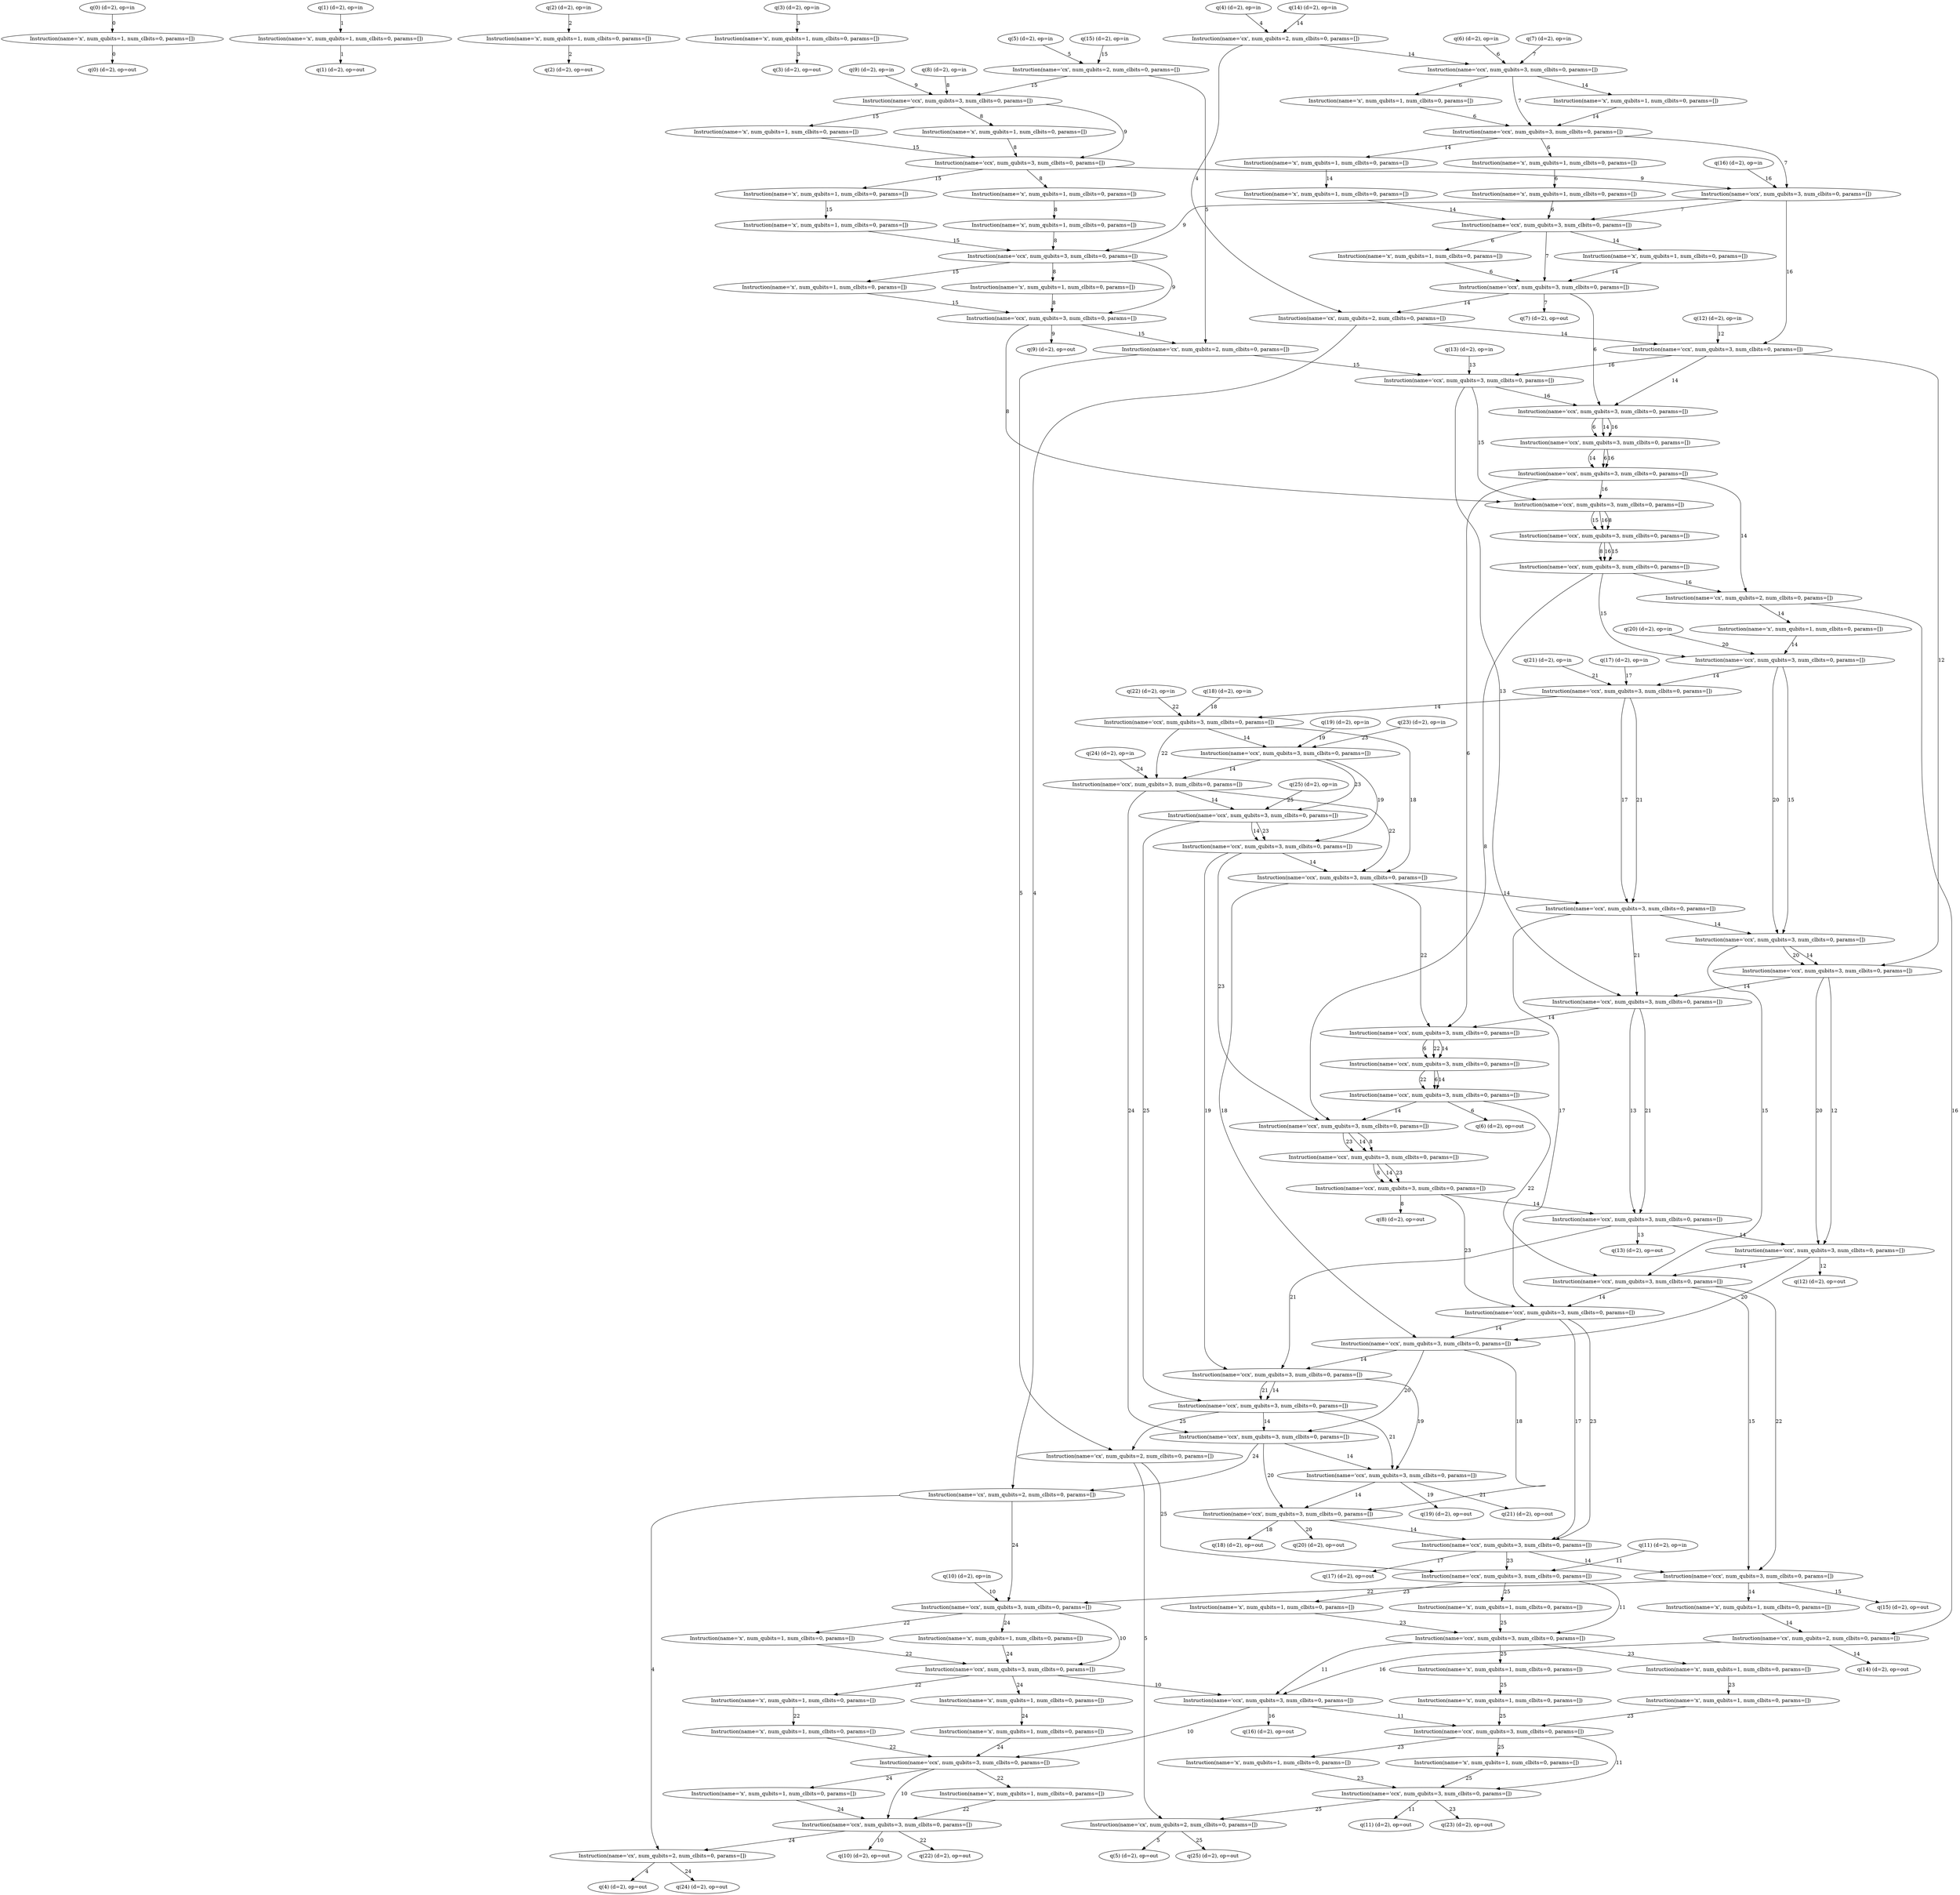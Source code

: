 digraph G {
0 [label="q(0) (d=2), op=in", qubits="0", matrix="None", ancilla=false];
1 [label="q(1) (d=2), op=in", qubits="1", matrix="None", ancilla=false];
2 [label="q(2) (d=2), op=in", qubits="2", matrix="None", ancilla=false];
3 [label="q(3) (d=2), op=in", qubits="3", matrix="None", ancilla=false];
4 [label="q(4) (d=2), op=in", qubits="4", matrix="None", ancilla=false];
5 [label="q(5) (d=2), op=in", qubits="5", matrix="None", ancilla=false];
6 [label="q(6) (d=2), op=in", qubits="6", matrix="None", ancilla=true];
7 [label="q(7) (d=2), op=in", qubits="7", matrix="None", ancilla=false];
8 [label="q(8) (d=2), op=in", qubits="8", matrix="None", ancilla=true];
9 [label="q(9) (d=2), op=in", qubits="9", matrix="None", ancilla=false];
10 [label="q(10) (d=2), op=in", qubits="10", matrix="None", ancilla=false];
11 [label="q(11) (d=2), op=in", qubits="11", matrix="None", ancilla=false];
12 [label="q(12) (d=2), op=in", qubits="12", matrix="None", ancilla=true];
13 [label="q(13) (d=2), op=in", qubits="13", matrix="None", ancilla=true];
14 [label="q(14) (d=2), op=in", qubits="14", matrix="None", ancilla=true];
15 [label="q(15) (d=2), op=in", qubits="15", matrix="None", ancilla=true];
16 [label="q(16) (d=2), op=in", qubits="16", matrix="None", ancilla=true];
17 [label="q(17) (d=2), op=in", qubits="17", matrix="None", ancilla=true];
18 [label="q(18) (d=2), op=in", qubits="18", matrix="None", ancilla=true];
19 [label="q(19) (d=2), op=in", qubits="19", matrix="None", ancilla=true];
20 [label="q(20) (d=2), op=in", qubits="20", matrix="None", ancilla=true];
21 [label="q(21) (d=2), op=in", qubits="21", matrix="None", ancilla=true];
22 [label="q(22) (d=2), op=in", qubits="22", matrix="None", ancilla=true];
23 [label="q(23) (d=2), op=in", qubits="23", matrix="None", ancilla=true];
24 [label="q(24) (d=2), op=in", qubits="24", matrix="None", ancilla=true];
25 [label="q(25) (d=2), op=in", qubits="25", matrix="None", ancilla=true];
26 [label="Instruction(name='x', num_qubits=1, num_clbits=0, params=[])", qubits="0", matrix="[[0, 1], [1, 0]]"];
27 [label="Instruction(name='x', num_qubits=1, num_clbits=0, params=[])", qubits="1", matrix="[[0, 1], [1, 0]]"];
28 [label="Instruction(name='x', num_qubits=1, num_clbits=0, params=[])", qubits="2", matrix="[[0, 1], [1, 0]]"];
29 [label="Instruction(name='x', num_qubits=1, num_clbits=0, params=[])", qubits="3", matrix="[[0, 1], [1, 0]]"];
30 [label="Instruction(name='cx', num_qubits=2, num_clbits=0, params=[])", qubits="4,14", matrix="[[0, 1], [1, 0]]"];
31 [label="Instruction(name='ccx', num_qubits=3, num_clbits=0, params=[])", qubits="14,6,7", matrix="[[0, 1], [1, 0]]"];
32 [label="Instruction(name='x', num_qubits=1, num_clbits=0, params=[])", qubits="14", matrix="[[0, 1], [1, 0]]"];
33 [label="Instruction(name='x', num_qubits=1, num_clbits=0, params=[])", qubits="6", matrix="[[0, 1], [1, 0]]"];
34 [label="Instruction(name='ccx', num_qubits=3, num_clbits=0, params=[])", qubits="14,6,7", matrix="[[0, 1], [1, 0]]"];
35 [label="Instruction(name='x', num_qubits=1, num_clbits=0, params=[])", qubits="14", matrix="[[0, 1], [1, 0]]"];
36 [label="Instruction(name='x', num_qubits=1, num_clbits=0, params=[])", qubits="14", matrix="[[0, 1], [1, 0]]"];
37 [label="Instruction(name='x', num_qubits=1, num_clbits=0, params=[])", qubits="6", matrix="[[0, 1], [1, 0]]"];
38 [label="Instruction(name='x', num_qubits=1, num_clbits=0, params=[])", qubits="6", matrix="[[0, 1], [1, 0]]"];
39 [label="Instruction(name='cx', num_qubits=2, num_clbits=0, params=[])", qubits="5,15", matrix="[[0, 1], [1, 0]]"];
40 [label="Instruction(name='ccx', num_qubits=3, num_clbits=0, params=[])", qubits="15,8,9", matrix="[[0, 1], [1, 0]]"];
41 [label="Instruction(name='x', num_qubits=1, num_clbits=0, params=[])", qubits="15", matrix="[[0, 1], [1, 0]]"];
42 [label="Instruction(name='x', num_qubits=1, num_clbits=0, params=[])", qubits="8", matrix="[[0, 1], [1, 0]]"];
43 [label="Instruction(name='ccx', num_qubits=3, num_clbits=0, params=[])", qubits="15,8,9", matrix="[[0, 1], [1, 0]]"];
44 [label="Instruction(name='x', num_qubits=1, num_clbits=0, params=[])", qubits="15", matrix="[[0, 1], [1, 0]]"];
45 [label="Instruction(name='x', num_qubits=1, num_clbits=0, params=[])", qubits="15", matrix="[[0, 1], [1, 0]]"];
46 [label="Instruction(name='x', num_qubits=1, num_clbits=0, params=[])", qubits="8", matrix="[[0, 1], [1, 0]]"];
47 [label="Instruction(name='x', num_qubits=1, num_clbits=0, params=[])", qubits="8", matrix="[[0, 1], [1, 0]]"];
48 [label="Instruction(name='ccx', num_qubits=3, num_clbits=0, params=[])", qubits="7,9,16", matrix="[[0, 1], [1, 0]]"];
49 [label="Instruction(name='ccx', num_qubits=3, num_clbits=0, params=[])", qubits="14,6,7", matrix="[[0, 1], [1, 0]]"];
50 [label="Instruction(name='x', num_qubits=1, num_clbits=0, params=[])", qubits="14", matrix="[[0, 1], [1, 0]]"];
51 [label="Instruction(name='ccx', num_qubits=3, num_clbits=0, params=[])", qubits="15,8,9", matrix="[[0, 1], [1, 0]]"];
52 [label="Instruction(name='x', num_qubits=1, num_clbits=0, params=[])", qubits="15", matrix="[[0, 1], [1, 0]]"];
53 [label="Instruction(name='x', num_qubits=1, num_clbits=0, params=[])", qubits="6", matrix="[[0, 1], [1, 0]]"];
54 [label="Instruction(name='ccx', num_qubits=3, num_clbits=0, params=[])", qubits="14,6,7", matrix="[[0, 1], [1, 0]]"];
55 [label="Instruction(name='cx', num_qubits=2, num_clbits=0, params=[])", qubits="4,14", matrix="[[0, 1], [1, 0]]"];
56 [label="Instruction(name='ccx', num_qubits=3, num_clbits=0, params=[])", qubits="16,12,14", matrix="[[0, 1], [1, 0]]"];
57 [label="Instruction(name='x', num_qubits=1, num_clbits=0, params=[])", qubits="8", matrix="[[0, 1], [1, 0]]"];
58 [label="Instruction(name='ccx', num_qubits=3, num_clbits=0, params=[])", qubits="15,8,9", matrix="[[0, 1], [1, 0]]"];
59 [label="Instruction(name='cx', num_qubits=2, num_clbits=0, params=[])", qubits="5,15", matrix="[[0, 1], [1, 0]]"];
60 [label="Instruction(name='ccx', num_qubits=3, num_clbits=0, params=[])", qubits="16,13,15", matrix="[[0, 1], [1, 0]]"];
61 [label="Instruction(name='ccx', num_qubits=3, num_clbits=0, params=[])", qubits="16,14,6", matrix="[[0, 1], [1, 0]]"];
62 [label="Instruction(name='ccx', num_qubits=3, num_clbits=0, params=[])", qubits="16,6,14", matrix="[[0, 1], [1, 0]]"];
63 [label="Instruction(name='ccx', num_qubits=3, num_clbits=0, params=[])", qubits="16,14,6", matrix="[[0, 1], [1, 0]]"];
64 [label="Instruction(name='ccx', num_qubits=3, num_clbits=0, params=[])", qubits="16,15,8", matrix="[[0, 1], [1, 0]]"];
65 [label="Instruction(name='ccx', num_qubits=3, num_clbits=0, params=[])", qubits="16,8,15", matrix="[[0, 1], [1, 0]]"];
66 [label="Instruction(name='ccx', num_qubits=3, num_clbits=0, params=[])", qubits="16,15,8", matrix="[[0, 1], [1, 0]]"];
67 [label="Instruction(name='cx', num_qubits=2, num_clbits=0, params=[])", qubits="16,14", matrix="[[0, 1], [1, 0]]"];
68 [label="Instruction(name='x', num_qubits=1, num_clbits=0, params=[])", qubits="14", matrix="[[0, 1], [1, 0]]"];
69 [label="Instruction(name='ccx', num_qubits=3, num_clbits=0, params=[])", qubits="14,15,20", matrix="[[0, 1], [1, 0]]"];
70 [label="Instruction(name='ccx', num_qubits=3, num_clbits=0, params=[])", qubits="14,17,21", matrix="[[0, 1], [1, 0]]"];
71 [label="Instruction(name='ccx', num_qubits=3, num_clbits=0, params=[])", qubits="14,18,22", matrix="[[0, 1], [1, 0]]"];
72 [label="Instruction(name='ccx', num_qubits=3, num_clbits=0, params=[])", qubits="14,19,23", matrix="[[0, 1], [1, 0]]"];
73 [label="Instruction(name='ccx', num_qubits=3, num_clbits=0, params=[])", qubits="14,22,24", matrix="[[0, 1], [1, 0]]"];
74 [label="Instruction(name='ccx', num_qubits=3, num_clbits=0, params=[])", qubits="14,23,25", matrix="[[0, 1], [1, 0]]"];
75 [label="Instruction(name='ccx', num_qubits=3, num_clbits=0, params=[])", qubits="14,19,23", matrix="[[0, 1], [1, 0]]"];
76 [label="Instruction(name='ccx', num_qubits=3, num_clbits=0, params=[])", qubits="14,18,22", matrix="[[0, 1], [1, 0]]"];
77 [label="Instruction(name='ccx', num_qubits=3, num_clbits=0, params=[])", qubits="14,17,21", matrix="[[0, 1], [1, 0]]"];
78 [label="Instruction(name='ccx', num_qubits=3, num_clbits=0, params=[])", qubits="14,15,20", matrix="[[0, 1], [1, 0]]"];
79 [label="Instruction(name='ccx', num_qubits=3, num_clbits=0, params=[])", qubits="14,12,20", matrix="[[0, 1], [1, 0]]"];
80 [label="Instruction(name='ccx', num_qubits=3, num_clbits=0, params=[])", qubits="14,13,21", matrix="[[0, 1], [1, 0]]"];
81 [label="Instruction(name='ccx', num_qubits=3, num_clbits=0, params=[])", qubits="14,22,6", matrix="[[0, 1], [1, 0]]"];
82 [label="Instruction(name='ccx', num_qubits=3, num_clbits=0, params=[])", qubits="14,6,22", matrix="[[0, 1], [1, 0]]"];
83 [label="Instruction(name='ccx', num_qubits=3, num_clbits=0, params=[])", qubits="14,22,6", matrix="[[0, 1], [1, 0]]"];
84 [label="Instruction(name='ccx', num_qubits=3, num_clbits=0, params=[])", qubits="14,23,8", matrix="[[0, 1], [1, 0]]"];
85 [label="Instruction(name='ccx', num_qubits=3, num_clbits=0, params=[])", qubits="14,8,23", matrix="[[0, 1], [1, 0]]"];
86 [label="Instruction(name='ccx', num_qubits=3, num_clbits=0, params=[])", qubits="14,23,8", matrix="[[0, 1], [1, 0]]"];
87 [label="Instruction(name='ccx', num_qubits=3, num_clbits=0, params=[])", qubits="14,13,21", matrix="[[0, 1], [1, 0]]"];
88 [label="Instruction(name='ccx', num_qubits=3, num_clbits=0, params=[])", qubits="14,12,20", matrix="[[0, 1], [1, 0]]"];
89 [label="Instruction(name='ccx', num_qubits=3, num_clbits=0, params=[])", qubits="14,15,22", matrix="[[0, 1], [1, 0]]"];
90 [label="Instruction(name='ccx', num_qubits=3, num_clbits=0, params=[])", qubits="14,17,23", matrix="[[0, 1], [1, 0]]"];
91 [label="Instruction(name='ccx', num_qubits=3, num_clbits=0, params=[])", qubits="14,18,20", matrix="[[0, 1], [1, 0]]"];
92 [label="Instruction(name='ccx', num_qubits=3, num_clbits=0, params=[])", qubits="14,19,21", matrix="[[0, 1], [1, 0]]"];
93 [label="Instruction(name='ccx', num_qubits=3, num_clbits=0, params=[])", qubits="14,21,25", matrix="[[0, 1], [1, 0]]"];
94 [label="Instruction(name='ccx', num_qubits=3, num_clbits=0, params=[])", qubits="14,20,24", matrix="[[0, 1], [1, 0]]"];
95 [label="Instruction(name='ccx', num_qubits=3, num_clbits=0, params=[])", qubits="14,19,21", matrix="[[0, 1], [1, 0]]"];
96 [label="Instruction(name='ccx', num_qubits=3, num_clbits=0, params=[])", qubits="14,18,20", matrix="[[0, 1], [1, 0]]"];
97 [label="Instruction(name='ccx', num_qubits=3, num_clbits=0, params=[])", qubits="14,17,23", matrix="[[0, 1], [1, 0]]"];
98 [label="Instruction(name='ccx', num_qubits=3, num_clbits=0, params=[])", qubits="14,15,22", matrix="[[0, 1], [1, 0]]"];
99 [label="Instruction(name='x', num_qubits=1, num_clbits=0, params=[])", qubits="14", matrix="[[0, 1], [1, 0]]"];
100 [label="Instruction(name='cx', num_qubits=2, num_clbits=0, params=[])", qubits="16,14", matrix="[[0, 1], [1, 0]]"];
101 [label="Instruction(name='cx', num_qubits=2, num_clbits=0, params=[])", qubits="4,24", matrix="[[0, 1], [1, 0]]"];
102 [label="Instruction(name='ccx', num_qubits=3, num_clbits=0, params=[])", qubits="24,22,10", matrix="[[0, 1], [1, 0]]"];
103 [label="Instruction(name='x', num_qubits=1, num_clbits=0, params=[])", qubits="22", matrix="[[0, 1], [1, 0]]"];
104 [label="Instruction(name='x', num_qubits=1, num_clbits=0, params=[])", qubits="24", matrix="[[0, 1], [1, 0]]"];
105 [label="Instruction(name='ccx', num_qubits=3, num_clbits=0, params=[])", qubits="24,22,10", matrix="[[0, 1], [1, 0]]"];
106 [label="Instruction(name='x', num_qubits=1, num_clbits=0, params=[])", qubits="22", matrix="[[0, 1], [1, 0]]"];
107 [label="Instruction(name='x', num_qubits=1, num_clbits=0, params=[])", qubits="22", matrix="[[0, 1], [1, 0]]"];
108 [label="Instruction(name='x', num_qubits=1, num_clbits=0, params=[])", qubits="24", matrix="[[0, 1], [1, 0]]"];
109 [label="Instruction(name='x', num_qubits=1, num_clbits=0, params=[])", qubits="24", matrix="[[0, 1], [1, 0]]"];
110 [label="Instruction(name='cx', num_qubits=2, num_clbits=0, params=[])", qubits="5,25", matrix="[[0, 1], [1, 0]]"];
111 [label="Instruction(name='ccx', num_qubits=3, num_clbits=0, params=[])", qubits="25,23,11", matrix="[[0, 1], [1, 0]]"];
112 [label="Instruction(name='x', num_qubits=1, num_clbits=0, params=[])", qubits="23", matrix="[[0, 1], [1, 0]]"];
113 [label="Instruction(name='x', num_qubits=1, num_clbits=0, params=[])", qubits="25", matrix="[[0, 1], [1, 0]]"];
114 [label="Instruction(name='ccx', num_qubits=3, num_clbits=0, params=[])", qubits="25,23,11", matrix="[[0, 1], [1, 0]]"];
115 [label="Instruction(name='ccx', num_qubits=3, num_clbits=0, params=[])", qubits="10,11,16", matrix="[[0, 1], [1, 0]]"];
116 [label="Instruction(name='x', num_qubits=1, num_clbits=0, params=[])", qubits="23", matrix="[[0, 1], [1, 0]]"];
117 [label="Instruction(name='x', num_qubits=1, num_clbits=0, params=[])", qubits="23", matrix="[[0, 1], [1, 0]]"];
118 [label="Instruction(name='ccx', num_qubits=3, num_clbits=0, params=[])", qubits="24,22,10", matrix="[[0, 1], [1, 0]]"];
119 [label="Instruction(name='x', num_qubits=1, num_clbits=0, params=[])", qubits="22", matrix="[[0, 1], [1, 0]]"];
120 [label="Instruction(name='x', num_qubits=1, num_clbits=0, params=[])", qubits="24", matrix="[[0, 1], [1, 0]]"];
121 [label="Instruction(name='ccx', num_qubits=3, num_clbits=0, params=[])", qubits="24,22,10", matrix="[[0, 1], [1, 0]]"];
122 [label="Instruction(name='x', num_qubits=1, num_clbits=0, params=[])", qubits="25", matrix="[[0, 1], [1, 0]]"];
123 [label="Instruction(name='x', num_qubits=1, num_clbits=0, params=[])", qubits="25", matrix="[[0, 1], [1, 0]]"];
124 [label="Instruction(name='ccx', num_qubits=3, num_clbits=0, params=[])", qubits="25,23,11", matrix="[[0, 1], [1, 0]]"];
125 [label="Instruction(name='x', num_qubits=1, num_clbits=0, params=[])", qubits="23", matrix="[[0, 1], [1, 0]]"];
126 [label="Instruction(name='x', num_qubits=1, num_clbits=0, params=[])", qubits="25", matrix="[[0, 1], [1, 0]]"];
127 [label="Instruction(name='ccx', num_qubits=3, num_clbits=0, params=[])", qubits="25,23,11", matrix="[[0, 1], [1, 0]]"];
128 [label="Instruction(name='cx', num_qubits=2, num_clbits=0, params=[])", qubits="4,24", matrix="[[0, 1], [1, 0]]"];
129 [label="Instruction(name='cx', num_qubits=2, num_clbits=0, params=[])", qubits="5,25", matrix="[[0, 1], [1, 0]]"];
130 [label="q(0) (d=2), op=out", qubits="0", matrix="None", ancilla=false];
131 [label="q(1) (d=2), op=out", qubits="1", matrix="None", ancilla=false];
132 [label="q(2) (d=2), op=out", qubits="2", matrix="None", ancilla=false];
133 [label="q(3) (d=2), op=out", qubits="3", matrix="None", ancilla=false];
134 [label="q(4) (d=2), op=out", qubits="4", matrix="None", ancilla=false];
135 [label="q(5) (d=2), op=out", qubits="5", matrix="None", ancilla=false];
136 [label="q(6) (d=2), op=out", qubits="6", matrix="None", ancilla=false];
137 [label="q(7) (d=2), op=out", qubits="7", matrix="None", ancilla=false];
138 [label="q(8) (d=2), op=out", qubits="8", matrix="None", ancilla=false];
139 [label="q(9) (d=2), op=out", qubits="9", matrix="None", ancilla=false];
140 [label="q(10) (d=2), op=out", qubits="10", matrix="None", ancilla=false];
141 [label="q(11) (d=2), op=out", qubits="11", matrix="None", ancilla=false];
142 [label="q(12) (d=2), op=out", qubits="12", matrix="None", ancilla=true];
143 [label="q(13) (d=2), op=out", qubits="13", matrix="None", ancilla=true];
144 [label="q(14) (d=2), op=out", qubits="14", matrix="None", ancilla=true];
145 [label="q(15) (d=2), op=out", qubits="15", matrix="None", ancilla=true];
146 [label="q(16) (d=2), op=out", qubits="16", matrix="None", ancilla=true];
147 [label="q(17) (d=2), op=out", qubits="17", matrix="None", ancilla=true];
148 [label="q(18) (d=2), op=out", qubits="18", matrix="None", ancilla=true];
149 [label="q(19) (d=2), op=out", qubits="19", matrix="None", ancilla=true];
150 [label="q(20) (d=2), op=out", qubits="20", matrix="None", ancilla=true];
151 [label="q(21) (d=2), op=out", qubits="21", matrix="None", ancilla=true];
152 [label="q(22) (d=2), op=out", qubits="22", matrix="None", ancilla=true];
153 [label="q(23) (d=2), op=out", qubits="23", matrix="None", ancilla=true];
154 [label="q(24) (d=2), op=out", qubits="24", matrix="None", ancilla=true];
155 [label="q(25) (d=2), op=out", qubits="25", matrix="None", ancilla=true];
0 -> 26 [label=0];
1 -> 27 [label=1];
2 -> 28 [label=2];
3 -> 29 [label=3];
4 -> 30 [label=4];
14 -> 30 [label=14];
30 -> 31 [label=14];
6 -> 31 [label=6];
7 -> 31 [label=7];
31 -> 32 [label=14];
31 -> 33 [label=6];
32 -> 34 [label=14];
33 -> 34 [label=6];
31 -> 34 [label=7];
34 -> 35 [label=14];
35 -> 36 [label=14];
34 -> 37 [label=6];
37 -> 38 [label=6];
5 -> 39 [label=5];
15 -> 39 [label=15];
39 -> 40 [label=15];
8 -> 40 [label=8];
9 -> 40 [label=9];
40 -> 41 [label=15];
40 -> 42 [label=8];
41 -> 43 [label=15];
42 -> 43 [label=8];
40 -> 43 [label=9];
43 -> 44 [label=15];
44 -> 45 [label=15];
43 -> 46 [label=8];
46 -> 47 [label=8];
34 -> 48 [label=7];
43 -> 48 [label=9];
16 -> 48 [label=16];
36 -> 49 [label=14];
38 -> 49 [label=6];
48 -> 49 [label=7];
49 -> 50 [label=14];
45 -> 51 [label=15];
47 -> 51 [label=8];
48 -> 51 [label=9];
51 -> 52 [label=15];
49 -> 53 [label=6];
50 -> 54 [label=14];
53 -> 54 [label=6];
49 -> 54 [label=7];
30 -> 55 [label=4];
54 -> 55 [label=14];
48 -> 56 [label=16];
12 -> 56 [label=12];
55 -> 56 [label=14];
51 -> 57 [label=8];
52 -> 58 [label=15];
57 -> 58 [label=8];
51 -> 58 [label=9];
39 -> 59 [label=5];
58 -> 59 [label=15];
56 -> 60 [label=16];
13 -> 60 [label=13];
59 -> 60 [label=15];
60 -> 61 [label=16];
56 -> 61 [label=14];
54 -> 61 [label=6];
61 -> 62 [label=16];
61 -> 62 [label=6];
61 -> 62 [label=14];
62 -> 63 [label=16];
62 -> 63 [label=14];
62 -> 63 [label=6];
63 -> 64 [label=16];
60 -> 64 [label=15];
58 -> 64 [label=8];
64 -> 65 [label=16];
64 -> 65 [label=8];
64 -> 65 [label=15];
65 -> 66 [label=16];
65 -> 66 [label=15];
65 -> 66 [label=8];
66 -> 67 [label=16];
63 -> 67 [label=14];
67 -> 68 [label=14];
68 -> 69 [label=14];
66 -> 69 [label=15];
20 -> 69 [label=20];
69 -> 70 [label=14];
17 -> 70 [label=17];
21 -> 70 [label=21];
70 -> 71 [label=14];
18 -> 71 [label=18];
22 -> 71 [label=22];
71 -> 72 [label=14];
19 -> 72 [label=19];
23 -> 72 [label=23];
72 -> 73 [label=14];
71 -> 73 [label=22];
24 -> 73 [label=24];
73 -> 74 [label=14];
72 -> 74 [label=23];
25 -> 74 [label=25];
74 -> 75 [label=14];
72 -> 75 [label=19];
74 -> 75 [label=23];
75 -> 76 [label=14];
71 -> 76 [label=18];
73 -> 76 [label=22];
76 -> 77 [label=14];
70 -> 77 [label=17];
70 -> 77 [label=21];
77 -> 78 [label=14];
69 -> 78 [label=15];
69 -> 78 [label=20];
78 -> 79 [label=14];
56 -> 79 [label=12];
78 -> 79 [label=20];
79 -> 80 [label=14];
60 -> 80 [label=13];
77 -> 80 [label=21];
80 -> 81 [label=14];
76 -> 81 [label=22];
63 -> 81 [label=6];
81 -> 82 [label=14];
81 -> 82 [label=6];
81 -> 82 [label=22];
82 -> 83 [label=14];
82 -> 83 [label=22];
82 -> 83 [label=6];
83 -> 84 [label=14];
75 -> 84 [label=23];
66 -> 84 [label=8];
84 -> 85 [label=14];
84 -> 85 [label=8];
84 -> 85 [label=23];
85 -> 86 [label=14];
85 -> 86 [label=23];
85 -> 86 [label=8];
86 -> 87 [label=14];
80 -> 87 [label=13];
80 -> 87 [label=21];
87 -> 88 [label=14];
79 -> 88 [label=12];
79 -> 88 [label=20];
88 -> 89 [label=14];
78 -> 89 [label=15];
83 -> 89 [label=22];
89 -> 90 [label=14];
77 -> 90 [label=17];
86 -> 90 [label=23];
90 -> 91 [label=14];
76 -> 91 [label=18];
88 -> 91 [label=20];
91 -> 92 [label=14];
75 -> 92 [label=19];
87 -> 92 [label=21];
92 -> 93 [label=14];
92 -> 93 [label=21];
74 -> 93 [label=25];
93 -> 94 [label=14];
91 -> 94 [label=20];
73 -> 94 [label=24];
94 -> 95 [label=14];
92 -> 95 [label=19];
93 -> 95 [label=21];
95 -> 96 [label=14];
91 -> 96 [label=18];
94 -> 96 [label=20];
96 -> 97 [label=14];
90 -> 97 [label=17];
90 -> 97 [label=23];
97 -> 98 [label=14];
89 -> 98 [label=15];
89 -> 98 [label=22];
98 -> 99 [label=14];
67 -> 100 [label=16];
99 -> 100 [label=14];
55 -> 101 [label=4];
94 -> 101 [label=24];
101 -> 102 [label=24];
98 -> 102 [label=22];
10 -> 102 [label=10];
102 -> 103 [label=22];
102 -> 104 [label=24];
104 -> 105 [label=24];
103 -> 105 [label=22];
102 -> 105 [label=10];
105 -> 106 [label=22];
106 -> 107 [label=22];
105 -> 108 [label=24];
108 -> 109 [label=24];
59 -> 110 [label=5];
93 -> 110 [label=25];
110 -> 111 [label=25];
97 -> 111 [label=23];
11 -> 111 [label=11];
111 -> 112 [label=23];
111 -> 113 [label=25];
113 -> 114 [label=25];
112 -> 114 [label=23];
111 -> 114 [label=11];
105 -> 115 [label=10];
114 -> 115 [label=11];
100 -> 115 [label=16];
114 -> 116 [label=23];
116 -> 117 [label=23];
109 -> 118 [label=24];
107 -> 118 [label=22];
115 -> 118 [label=10];
118 -> 119 [label=22];
118 -> 120 [label=24];
120 -> 121 [label=24];
119 -> 121 [label=22];
118 -> 121 [label=10];
114 -> 122 [label=25];
122 -> 123 [label=25];
123 -> 124 [label=25];
117 -> 124 [label=23];
115 -> 124 [label=11];
124 -> 125 [label=23];
124 -> 126 [label=25];
126 -> 127 [label=25];
125 -> 127 [label=23];
124 -> 127 [label=11];
101 -> 128 [label=4];
121 -> 128 [label=24];
110 -> 129 [label=5];
127 -> 129 [label=25];
26 -> 130 [label=0];
27 -> 131 [label=1];
28 -> 132 [label=2];
29 -> 133 [label=3];
128 -> 134 [label=4];
129 -> 135 [label=5];
83 -> 136 [label=6];
54 -> 137 [label=7];
86 -> 138 [label=8];
58 -> 139 [label=9];
121 -> 140 [label=10];
127 -> 141 [label=11];
88 -> 142 [label=12];
87 -> 143 [label=13];
100 -> 144 [label=14];
98 -> 145 [label=15];
115 -> 146 [label=16];
97 -> 147 [label=17];
96 -> 148 [label=18];
95 -> 149 [label=19];
96 -> 150 [label=20];
95 -> 151 [label=21];
121 -> 152 [label=22];
127 -> 153 [label=23];
128 -> 154 [label=24];
129 -> 155 [label=25];
}
